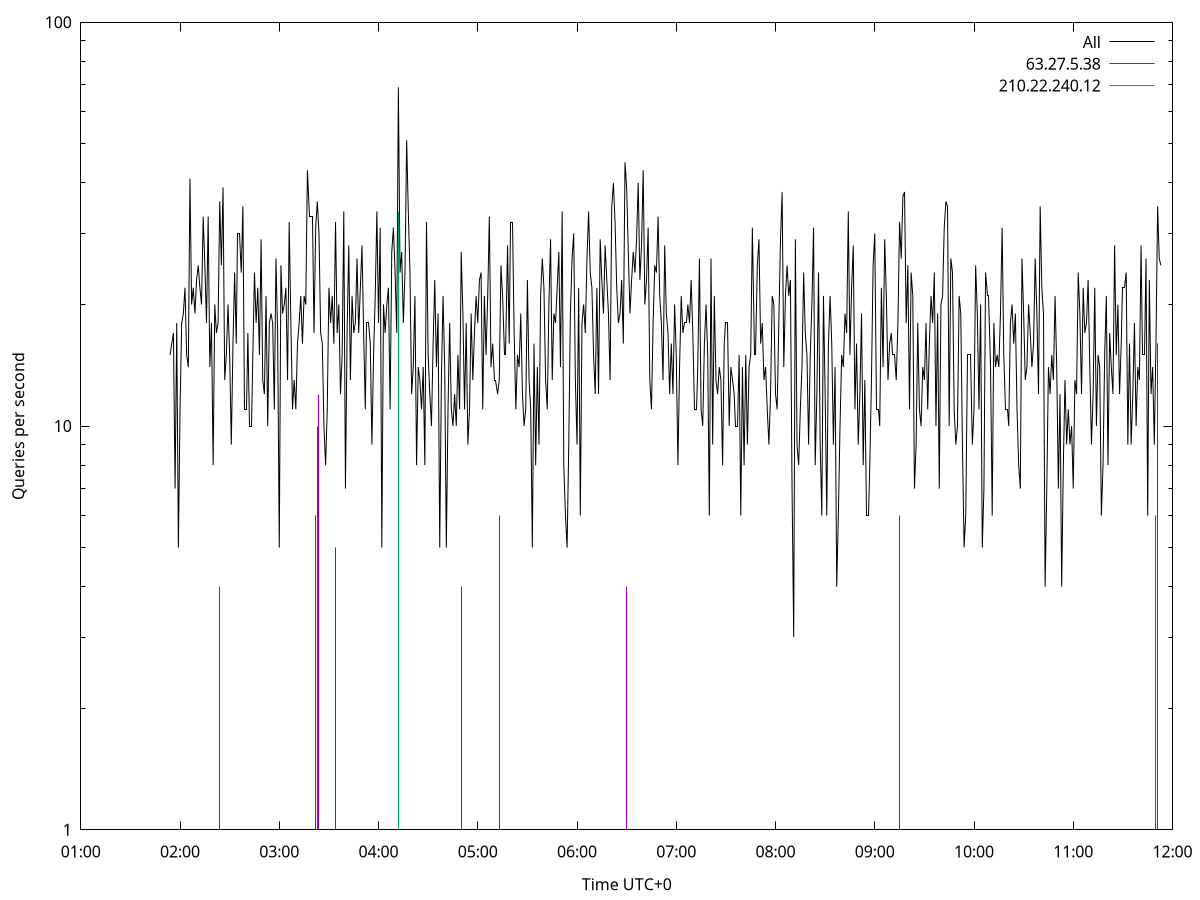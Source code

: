 set terminal pngcairo size 1024,768
set output 'Sun Jan  7 17:01:54 2024.png'
set ylabel 'Queries per second'
set xlabel 'Time UTC+0'
set xdata time
set timefmt "%s"
set log y
plot \
'-' using 1:2 linecolor 0 linetype 2 with lines title 'All', \
'-' using 1:2 linecolor 1 linetype 3 with impulses title "63.27.5.38", \
'-' using 1:2 linecolor 2 linetype 3 with impulses title "210.22.240.12"
1704621714 15
1704621715 16
1704621716 17
1704621717 7
1704621718 18
1704621719 5
1704621720 11
1704621721 18
1704621722 19
1704621723 22
1704621724 15
1704621725 14
1704621726 41
1704621727 20
1704621728 22
1704621729 19
1704621730 23
1704621731 25
1704621732 22
1704621733 20
1704621734 33
1704621735 25
1704621736 18
1704621737 33
1704621738 14
1704621739 18
1704621740 8
1704621741 20
1704621742 17
1704621743 18
1704621744 36
1704621745 25
1704621746 39
1704621747 13
1704621748 15
1704621749 20
1704621750 15
1704621751 9
1704621752 16
1704621753 24
1704621754 16
1704621755 30
1704621756 30
1704621757 24
1704621758 35
1704621759 11
1704621760 11
1704621761 17
1704621762 10
1704621763 10
1704621764 15
1704621765 24
1704621766 18
1704621767 22
1704621768 15
1704621769 29
1704621770 13
1704621771 12
1704621772 21
1704621773 10
1704621774 18
1704621775 19
1704621776 18
1704621777 11
1704621778 26
1704621779 17
1704621780 5
1704621781 25
1704621782 19
1704621783 20
1704621784 22
1704621785 13
1704621786 32
1704621787 18
1704621788 11
1704621789 13
1704621790 11
1704621791 16
1704621792 18
1704621793 21
1704621794 16
1704621795 21
1704621796 20
1704621797 43
1704621798 33
1704621799 33
1704621800 33
1704621801 17
1704621802 31
1704621803 36
1704621804 30
1704621805 17
1704621806 16
1704621807 10
1704621808 8
1704621809 11
1704621810 22
1704621811 18
1704621812 21
1704621813 16
1704621814 32
1704621815 17
1704621816 20
1704621817 12
1704621818 15
1704621819 34
1704621820 7
1704621821 17
1704621822 28
1704621823 13
1704621824 21
1704621825 17
1704621826 18
1704621827 26
1704621828 17
1704621829 22
1704621830 28
1704621831 17
1704621832 11
1704621833 18
1704621834 18
1704621835 16
1704621836 9
1704621837 15
1704621838 21
1704621839 34
1704621840 18
1704621841 31
1704621842 5
1704621843 20
1704621844 17
1704621845 20
1704621846 22
1704621847 11
1704621848 27
1704621849 31
1704621850 24
1704621851 17
1704621852 69
1704621853 24
1704621854 27
1704621855 18
1704621856 24
1704621857 51
1704621858 34
1704621859 24
1704621860 12
1704621861 14
1704621862 21
1704621863 8
1704621864 14
1704621865 13
1704621866 11
1704621867 14
1704621868 8
1704621869 32
1704621870 15
1704621871 12
1704621872 10
1704621873 16
1704621874 23
1704621875 14
1704621876 19
1704621877 5
1704621878 13
1704621879 21
1704621880 14
1704621881 5
1704621882 11
1704621883 18
1704621884 11
1704621885 10
1704621886 12
1704621887 10
1704621888 15
1704621889 11
1704621890 27
1704621891 19
1704621892 11
1704621893 18
1704621894 9
1704621895 11
1704621896 19
1704621897 13
1704621898 17
1704621899 21
1704621900 18
1704621901 23
1704621902 24
1704621903 11
1704621904 21
1704621905 15
1704621906 21
1704621907 33
1704621908 14
1704621909 16
1704621910 13
1704621911 13
1704621912 12
1704621913 13
1704621914 25
1704621915 21
1704621916 15
1704621917 15
1704621918 28
1704621919 16
1704621920 32
1704621921 32
1704621922 17
1704621923 11
1704621924 15
1704621925 14
1704621926 19
1704621927 12
1704621928 10
1704621929 11
1704621930 23
1704621931 13
1704621932 11
1704621933 5
1704621934 16
1704621935 8
1704621936 14
1704621937 9
1704621938 21
1704621939 26
1704621940 22
1704621941 13
1704621942 11
1704621943 20
1704621944 29
1704621945 13
1704621946 19
1704621947 18
1704621948 22
1704621949 27
1704621950 14
1704621951 34
1704621952 8
1704621953 6
1704621954 5
1704621955 9
1704621956 19
1704621957 26
1704621958 30
1704621959 13
1704621960 9
1704621961 22
1704621962 6
1704621963 18
1704621964 20
1704621965 17
1704621966 26
1704621967 34
1704621968 24
1704621969 22
1704621970 15
1704621971 12
1704621972 22
1704621973 12
1704621974 29
1704621975 23
1704621976 19
1704621977 28
1704621978 23
1704621979 19
1704621980 13
1704621981 35
1704621982 40
1704621983 32
1704621984 22
1704621985 18
1704621986 19
1704621987 23
1704621988 16
1704621989 45
1704621990 39
1704621991 27
1704621992 19
1704621993 23
1704621994 27
1704621995 24
1704621996 29
1704621997 40
1704621998 23
1704621999 28
1704622000 43
1704622001 20
1704622002 23
1704622003 31
1704622004 13
1704622005 11
1704622006 18
1704622007 25
1704622008 24
1704622009 33
1704622010 21
1704622011 18
1704622012 13
1704622013 28
1704622014 19
1704622015 17
1704622016 12
1704622017 16
1704622018 12
1704622019 20
1704622020 15
1704622021 8
1704622022 14
1704622023 21
1704622024 17
1704622025 18
1704622026 18
1704622027 20
1704622028 18
1704622029 23
1704622030 17
1704622031 11
1704622032 11
1704622033 14
1704622034 26
1704622035 11
1704622036 10
1704622037 16
1704622038 20
1704622039 15
1704622040 6
1704622041 26
1704622042 9
1704622043 21
1704622044 13
1704622045 12
1704622046 14
1704622047 13
1704622048 8
1704622049 16
1704622050 18
1704622051 18
1704622052 10
1704622053 14
1704622054 13
1704622055 12
1704622056 10
1704622057 10
1704622058 15
1704622059 6
1704622060 14
1704622061 8
1704622062 15
1704622063 9
1704622064 14
1704622065 15
1704622066 31
1704622067 15
1704622068 15
1704622069 25
1704622070 29
1704622071 16
1704622072 18
1704622073 13
1704622074 14
1704622075 11
1704622076 9
1704622077 12
1704622078 21
1704622079 20
1704622080 12
1704622081 11
1704622082 18
1704622083 29
1704622084 38
1704622085 14
1704622086 21
1704622087 25
1704622088 21
1704622089 23
1704622090 7
1704622091 3
1704622092 29
1704622093 9
1704622094 8
1704622095 11
1704622096 14
1704622097 24
1704622098 17
1704622099 15
1704622100 9
1704622101 15
1704622102 20
1704622103 31
1704622104 8
1704622105 12
1704622106 24
1704622107 9
1704622108 6
1704622109 21
1704622110 12
1704622111 6
1704622112 16
1704622113 21
1704622114 16
1704622115 9
1704622116 14
1704622117 4
1704622118 6
1704622119 10
1704622120 15
1704622121 14
1704622122 19
1704622123 17
1704622124 34
1704622125 15
1704622126 22
1704622127 28
1704622128 11
1704622129 16
1704622130 9
1704622131 12
1704622132 19
1704622133 8
1704622134 13
1704622135 6
1704622136 6
1704622137 8
1704622138 13
1704622139 25
1704622140 30
1704622141 11
1704622142 11
1704622143 10
1704622144 22
1704622145 14
1704622146 29
1704622147 21
1704622148 13
1704622149 16
1704622150 17
1704622151 15
1704622152 15
1704622153 13
1704622154 18
1704622155 32
1704622156 26
1704622157 37
1704622158 38
1704622159 18
1704622160 25
1704622161 11
1704622162 24
1704622163 21
1704622164 7
1704622165 9
1704622166 18
1704622167 11
1704622168 10
1704622169 14
1704622170 13
1704622171 18
1704622172 11
1704622173 16
1704622174 21
1704622175 18
1704622176 24
1704622177 10
1704622178 19
1704622179 7
1704622180 20
1704622181 21
1704622182 31
1704622183 36
1704622184 35
1704622185 10
1704622186 26
1704622187 24
1704622188 11
1704622189 9
1704622190 10
1704622191 21
1704622192 19
1704622193 9
1704622194 5
1704622195 6
1704622196 15
1704622197 15
1704622198 15
1704622199 9
1704622200 11
1704622201 25
1704622202 19
1704622203 11
1704622204 20
1704622205 5
1704622206 7
1704622207 24
1704622208 21
1704622209 21
1704622210 14
1704622211 6
1704622212 18
1704622213 14
1704622214 15
1704622215 14
1704622216 19
1704622217 31
1704622218 15
1704622219 11
1704622220 11
1704622221 10
1704622222 18
1704622223 20
1704622224 16
1704622225 19
1704622226 11
1704622227 8
1704622228 7
1704622229 26
1704622230 19
1704622231 13
1704622232 14
1704622233 20
1704622234 17
1704622235 14
1704622236 16
1704622237 26
1704622238 19
1704622239 12
1704622240 35
1704622241 22
1704622242 19
1704622243 4
1704622244 7
1704622245 14
1704622246 12
1704622247 15
1704622248 13
1704622249 21
1704622250 14
1704622251 7
1704622252 12
1704622253 4
1704622254 8
1704622255 13
1704622256 9
1704622257 11
1704622258 9
1704622259 10
1704622260 7
1704622261 13
1704622262 12
1704622263 24
1704622264 19
1704622265 12
1704622266 22
1704622267 17
1704622268 18
1704622269 23
1704622270 14
1704622271 9
1704622272 12
1704622273 22
1704622274 10
1704622275 15
1704622276 14
1704622277 6
1704622278 8
1704622279 15
1704622280 21
1704622281 8
1704622282 17
1704622283 14
1704622284 12
1704622285 28
1704622286 15
1704622287 20
1704622288 12
1704622289 16
1704622290 22
1704622291 22
1704622292 24
1704622293 9
1704622294 16
1704622295 9
1704622296 12
1704622297 18
1704622298 10
1704622299 14
1704622300 13
1704622301 28
1704622302 15
1704622303 15
1704622304 26
1704622305 6
1704622306 23
1704622307 12
1704622308 14
1704622309 9
1704622310 16
1704622311 35
1704622312 26
1704622313 25

e
1704621744 4
1704621802 6
1704621803 10
1704621804 12
1704621814 5
1704621890 4
1704621913 6
1704621990 4
1704622155 6
1704622310 6
1704622311 16

e
1704621852 34
1704621853 1

e
